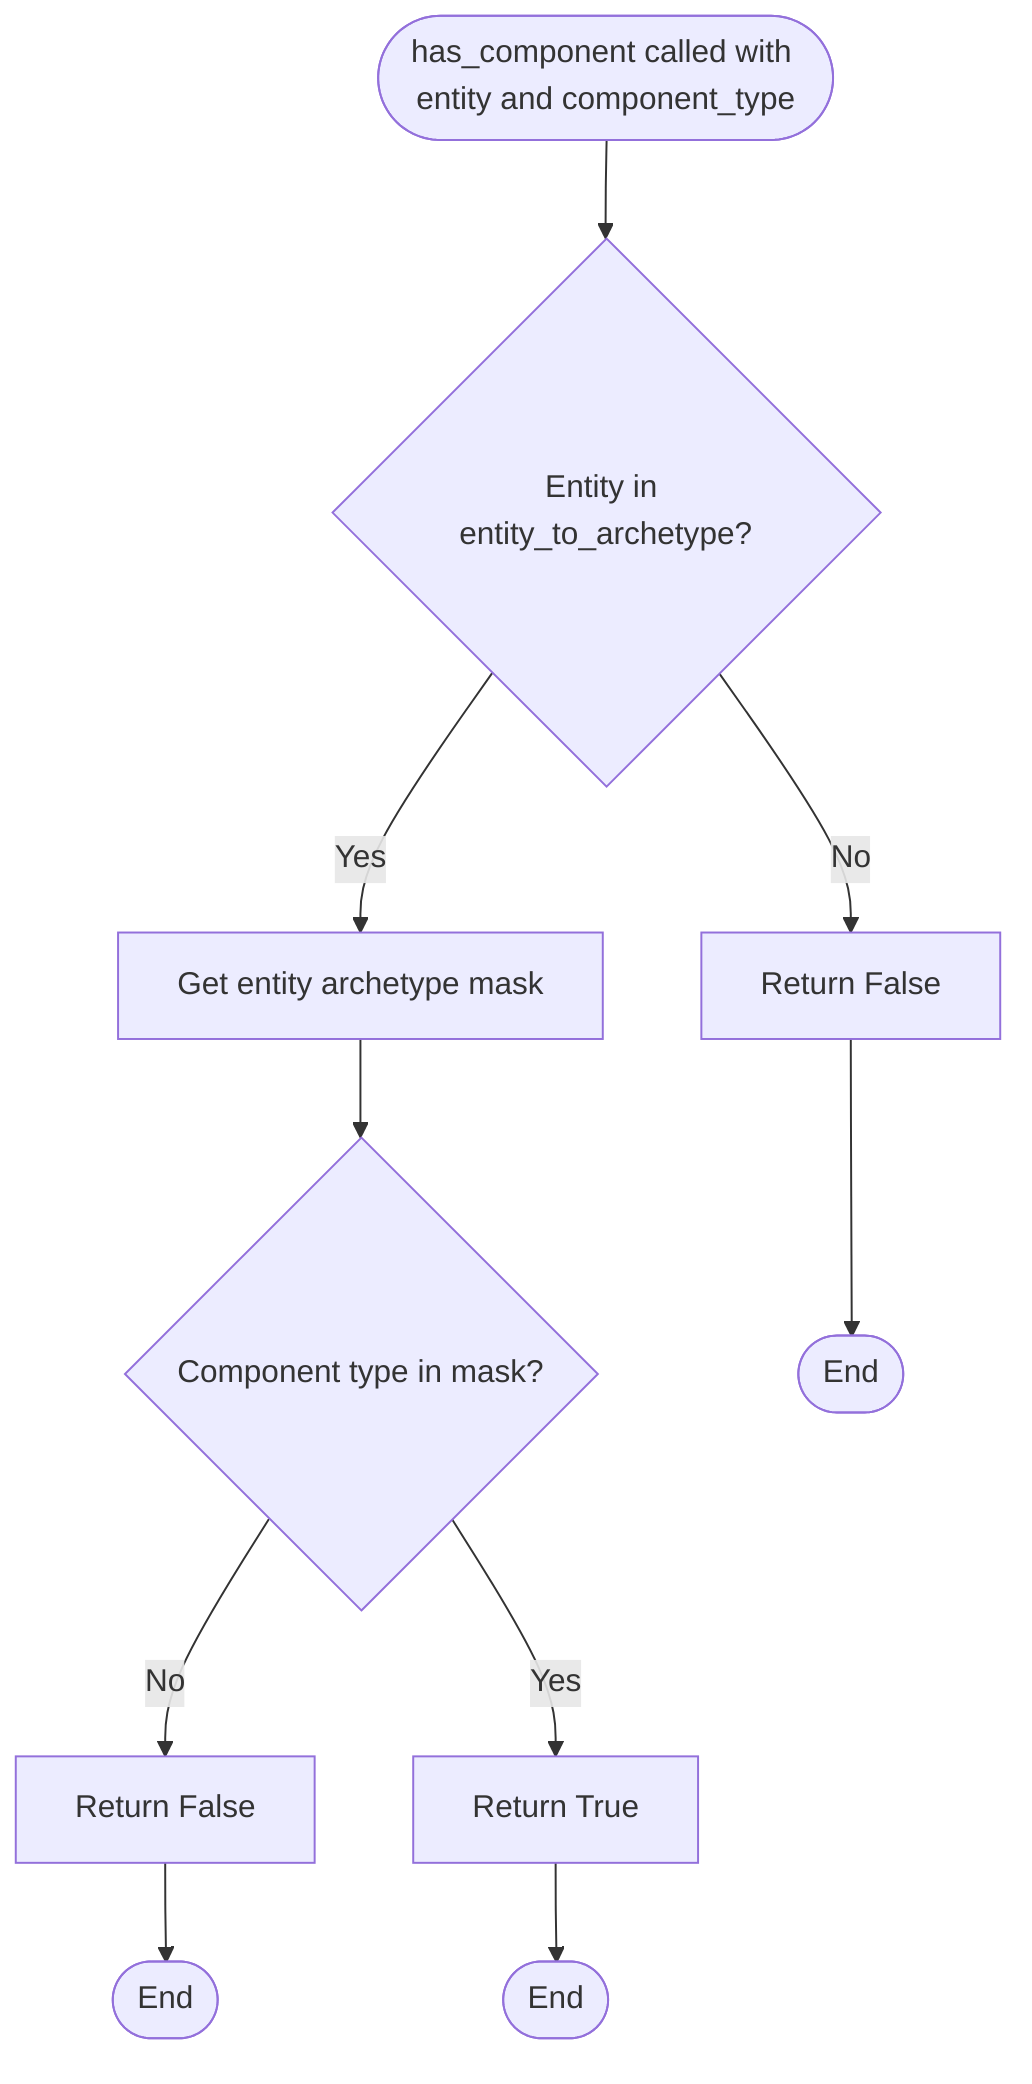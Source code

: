 flowchart TD
    Start([has_component called with entity and component_type]) --> CheckEntity{Entity in entity_to_archetype?}
    
    CheckEntity -->|No| ReturnFalse[Return False]
    CheckEntity -->|Yes| GetMask[Get entity archetype mask]
    
    GetMask --> CheckInMask{Component type in mask?}
    
    CheckInMask -->|No| ReturnFalse2[Return False]
    CheckInMask -->|Yes| ReturnTrue[Return True]
    
    ReturnFalse --> End1([End])
    ReturnFalse2 --> End2([End])
    ReturnTrue --> End3([End])
